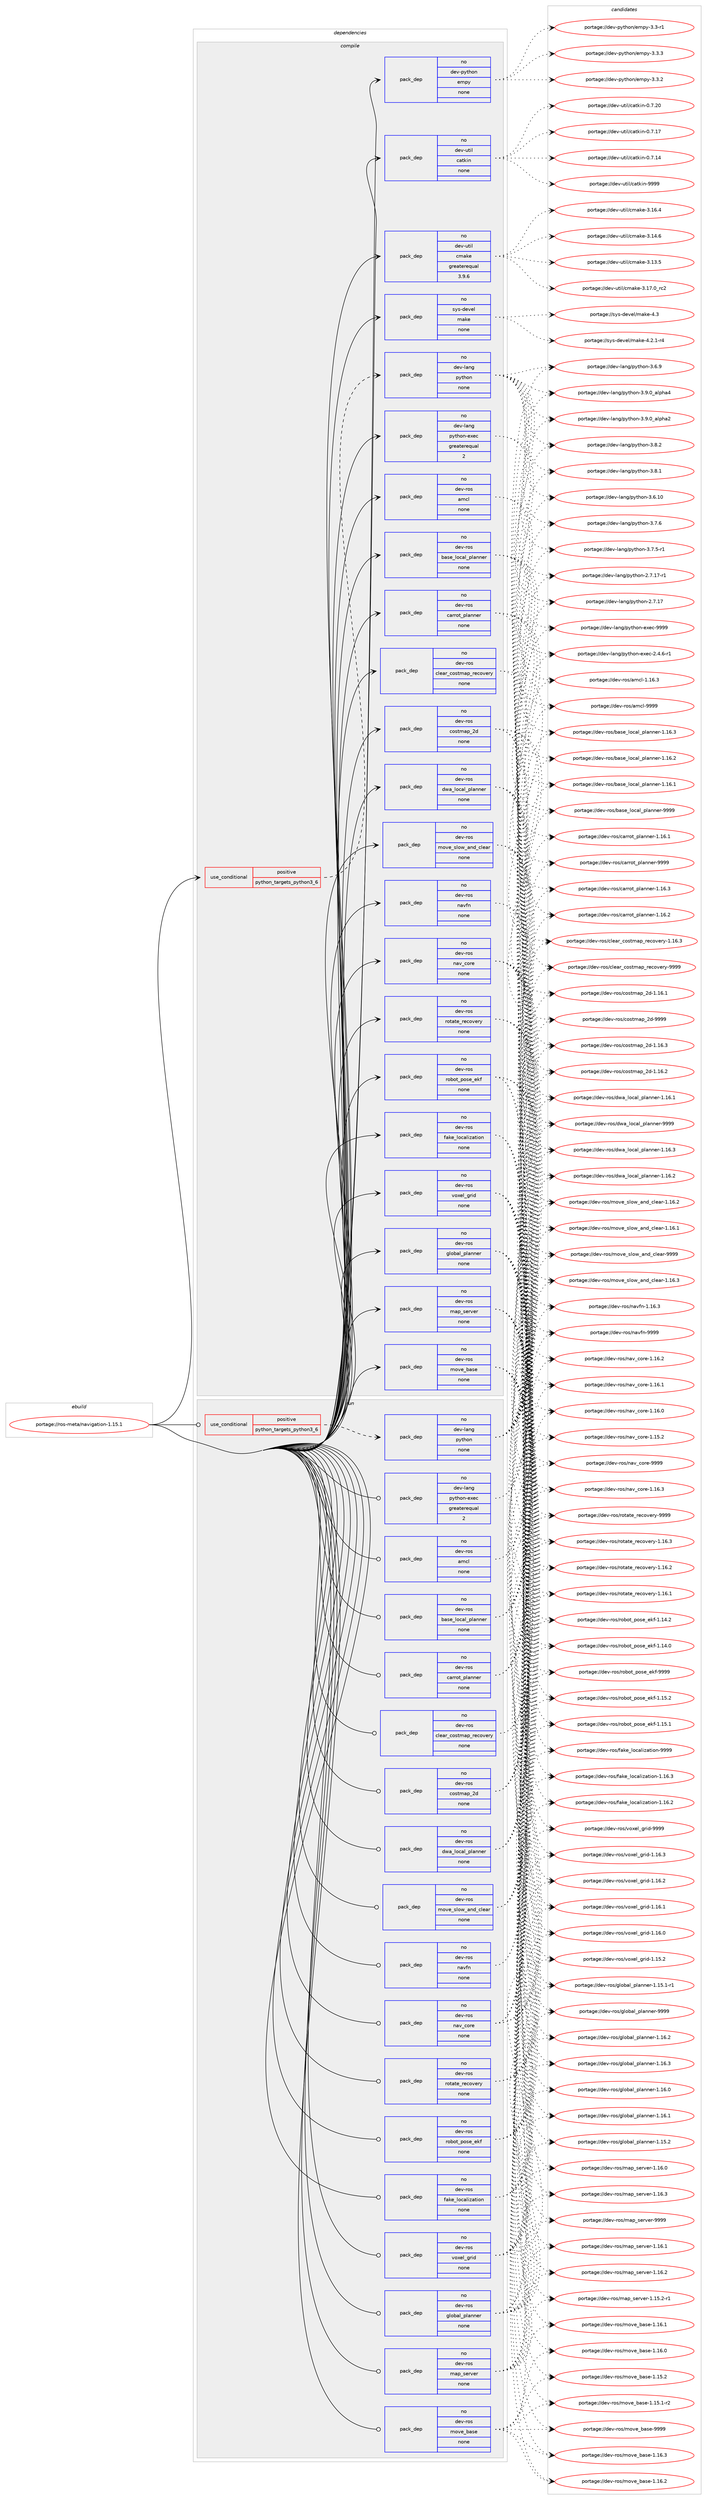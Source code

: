 digraph prolog {

# *************
# Graph options
# *************

newrank=true;
concentrate=true;
compound=true;
graph [rankdir=LR,fontname=Helvetica,fontsize=10,ranksep=1.5];#, ranksep=2.5, nodesep=0.2];
edge  [arrowhead=vee];
node  [fontname=Helvetica,fontsize=10];

# **********
# The ebuild
# **********

subgraph cluster_leftcol {
color=gray;
rank=same;
label=<<i>ebuild</i>>;
id [label="portage://ros-meta/navigation-1.15.1", color=red, width=4, href="../ros-meta/navigation-1.15.1.svg"];
}

# ****************
# The dependencies
# ****************

subgraph cluster_midcol {
color=gray;
label=<<i>dependencies</i>>;
subgraph cluster_compile {
fillcolor="#eeeeee";
style=filled;
label=<<i>compile</i>>;
subgraph cond11941 {
dependency60876 [label=<<TABLE BORDER="0" CELLBORDER="1" CELLSPACING="0" CELLPADDING="4"><TR><TD ROWSPAN="3" CELLPADDING="10">use_conditional</TD></TR><TR><TD>positive</TD></TR><TR><TD>python_targets_python3_6</TD></TR></TABLE>>, shape=none, color=red];
subgraph pack47681 {
dependency60877 [label=<<TABLE BORDER="0" CELLBORDER="1" CELLSPACING="0" CELLPADDING="4" WIDTH="220"><TR><TD ROWSPAN="6" CELLPADDING="30">pack_dep</TD></TR><TR><TD WIDTH="110">no</TD></TR><TR><TD>dev-lang</TD></TR><TR><TD>python</TD></TR><TR><TD>none</TD></TR><TR><TD></TD></TR></TABLE>>, shape=none, color=blue];
}
dependency60876:e -> dependency60877:w [weight=20,style="dashed",arrowhead="vee"];
}
id:e -> dependency60876:w [weight=20,style="solid",arrowhead="vee"];
subgraph pack47682 {
dependency60878 [label=<<TABLE BORDER="0" CELLBORDER="1" CELLSPACING="0" CELLPADDING="4" WIDTH="220"><TR><TD ROWSPAN="6" CELLPADDING="30">pack_dep</TD></TR><TR><TD WIDTH="110">no</TD></TR><TR><TD>dev-lang</TD></TR><TR><TD>python-exec</TD></TR><TR><TD>greaterequal</TD></TR><TR><TD>2</TD></TR></TABLE>>, shape=none, color=blue];
}
id:e -> dependency60878:w [weight=20,style="solid",arrowhead="vee"];
subgraph pack47683 {
dependency60879 [label=<<TABLE BORDER="0" CELLBORDER="1" CELLSPACING="0" CELLPADDING="4" WIDTH="220"><TR><TD ROWSPAN="6" CELLPADDING="30">pack_dep</TD></TR><TR><TD WIDTH="110">no</TD></TR><TR><TD>dev-python</TD></TR><TR><TD>empy</TD></TR><TR><TD>none</TD></TR><TR><TD></TD></TR></TABLE>>, shape=none, color=blue];
}
id:e -> dependency60879:w [weight=20,style="solid",arrowhead="vee"];
subgraph pack47684 {
dependency60880 [label=<<TABLE BORDER="0" CELLBORDER="1" CELLSPACING="0" CELLPADDING="4" WIDTH="220"><TR><TD ROWSPAN="6" CELLPADDING="30">pack_dep</TD></TR><TR><TD WIDTH="110">no</TD></TR><TR><TD>dev-ros</TD></TR><TR><TD>amcl</TD></TR><TR><TD>none</TD></TR><TR><TD></TD></TR></TABLE>>, shape=none, color=blue];
}
id:e -> dependency60880:w [weight=20,style="solid",arrowhead="vee"];
subgraph pack47685 {
dependency60881 [label=<<TABLE BORDER="0" CELLBORDER="1" CELLSPACING="0" CELLPADDING="4" WIDTH="220"><TR><TD ROWSPAN="6" CELLPADDING="30">pack_dep</TD></TR><TR><TD WIDTH="110">no</TD></TR><TR><TD>dev-ros</TD></TR><TR><TD>base_local_planner</TD></TR><TR><TD>none</TD></TR><TR><TD></TD></TR></TABLE>>, shape=none, color=blue];
}
id:e -> dependency60881:w [weight=20,style="solid",arrowhead="vee"];
subgraph pack47686 {
dependency60882 [label=<<TABLE BORDER="0" CELLBORDER="1" CELLSPACING="0" CELLPADDING="4" WIDTH="220"><TR><TD ROWSPAN="6" CELLPADDING="30">pack_dep</TD></TR><TR><TD WIDTH="110">no</TD></TR><TR><TD>dev-ros</TD></TR><TR><TD>carrot_planner</TD></TR><TR><TD>none</TD></TR><TR><TD></TD></TR></TABLE>>, shape=none, color=blue];
}
id:e -> dependency60882:w [weight=20,style="solid",arrowhead="vee"];
subgraph pack47687 {
dependency60883 [label=<<TABLE BORDER="0" CELLBORDER="1" CELLSPACING="0" CELLPADDING="4" WIDTH="220"><TR><TD ROWSPAN="6" CELLPADDING="30">pack_dep</TD></TR><TR><TD WIDTH="110">no</TD></TR><TR><TD>dev-ros</TD></TR><TR><TD>clear_costmap_recovery</TD></TR><TR><TD>none</TD></TR><TR><TD></TD></TR></TABLE>>, shape=none, color=blue];
}
id:e -> dependency60883:w [weight=20,style="solid",arrowhead="vee"];
subgraph pack47688 {
dependency60884 [label=<<TABLE BORDER="0" CELLBORDER="1" CELLSPACING="0" CELLPADDING="4" WIDTH="220"><TR><TD ROWSPAN="6" CELLPADDING="30">pack_dep</TD></TR><TR><TD WIDTH="110">no</TD></TR><TR><TD>dev-ros</TD></TR><TR><TD>costmap_2d</TD></TR><TR><TD>none</TD></TR><TR><TD></TD></TR></TABLE>>, shape=none, color=blue];
}
id:e -> dependency60884:w [weight=20,style="solid",arrowhead="vee"];
subgraph pack47689 {
dependency60885 [label=<<TABLE BORDER="0" CELLBORDER="1" CELLSPACING="0" CELLPADDING="4" WIDTH="220"><TR><TD ROWSPAN="6" CELLPADDING="30">pack_dep</TD></TR><TR><TD WIDTH="110">no</TD></TR><TR><TD>dev-ros</TD></TR><TR><TD>dwa_local_planner</TD></TR><TR><TD>none</TD></TR><TR><TD></TD></TR></TABLE>>, shape=none, color=blue];
}
id:e -> dependency60885:w [weight=20,style="solid",arrowhead="vee"];
subgraph pack47690 {
dependency60886 [label=<<TABLE BORDER="0" CELLBORDER="1" CELLSPACING="0" CELLPADDING="4" WIDTH="220"><TR><TD ROWSPAN="6" CELLPADDING="30">pack_dep</TD></TR><TR><TD WIDTH="110">no</TD></TR><TR><TD>dev-ros</TD></TR><TR><TD>fake_localization</TD></TR><TR><TD>none</TD></TR><TR><TD></TD></TR></TABLE>>, shape=none, color=blue];
}
id:e -> dependency60886:w [weight=20,style="solid",arrowhead="vee"];
subgraph pack47691 {
dependency60887 [label=<<TABLE BORDER="0" CELLBORDER="1" CELLSPACING="0" CELLPADDING="4" WIDTH="220"><TR><TD ROWSPAN="6" CELLPADDING="30">pack_dep</TD></TR><TR><TD WIDTH="110">no</TD></TR><TR><TD>dev-ros</TD></TR><TR><TD>global_planner</TD></TR><TR><TD>none</TD></TR><TR><TD></TD></TR></TABLE>>, shape=none, color=blue];
}
id:e -> dependency60887:w [weight=20,style="solid",arrowhead="vee"];
subgraph pack47692 {
dependency60888 [label=<<TABLE BORDER="0" CELLBORDER="1" CELLSPACING="0" CELLPADDING="4" WIDTH="220"><TR><TD ROWSPAN="6" CELLPADDING="30">pack_dep</TD></TR><TR><TD WIDTH="110">no</TD></TR><TR><TD>dev-ros</TD></TR><TR><TD>map_server</TD></TR><TR><TD>none</TD></TR><TR><TD></TD></TR></TABLE>>, shape=none, color=blue];
}
id:e -> dependency60888:w [weight=20,style="solid",arrowhead="vee"];
subgraph pack47693 {
dependency60889 [label=<<TABLE BORDER="0" CELLBORDER="1" CELLSPACING="0" CELLPADDING="4" WIDTH="220"><TR><TD ROWSPAN="6" CELLPADDING="30">pack_dep</TD></TR><TR><TD WIDTH="110">no</TD></TR><TR><TD>dev-ros</TD></TR><TR><TD>move_base</TD></TR><TR><TD>none</TD></TR><TR><TD></TD></TR></TABLE>>, shape=none, color=blue];
}
id:e -> dependency60889:w [weight=20,style="solid",arrowhead="vee"];
subgraph pack47694 {
dependency60890 [label=<<TABLE BORDER="0" CELLBORDER="1" CELLSPACING="0" CELLPADDING="4" WIDTH="220"><TR><TD ROWSPAN="6" CELLPADDING="30">pack_dep</TD></TR><TR><TD WIDTH="110">no</TD></TR><TR><TD>dev-ros</TD></TR><TR><TD>move_slow_and_clear</TD></TR><TR><TD>none</TD></TR><TR><TD></TD></TR></TABLE>>, shape=none, color=blue];
}
id:e -> dependency60890:w [weight=20,style="solid",arrowhead="vee"];
subgraph pack47695 {
dependency60891 [label=<<TABLE BORDER="0" CELLBORDER="1" CELLSPACING="0" CELLPADDING="4" WIDTH="220"><TR><TD ROWSPAN="6" CELLPADDING="30">pack_dep</TD></TR><TR><TD WIDTH="110">no</TD></TR><TR><TD>dev-ros</TD></TR><TR><TD>nav_core</TD></TR><TR><TD>none</TD></TR><TR><TD></TD></TR></TABLE>>, shape=none, color=blue];
}
id:e -> dependency60891:w [weight=20,style="solid",arrowhead="vee"];
subgraph pack47696 {
dependency60892 [label=<<TABLE BORDER="0" CELLBORDER="1" CELLSPACING="0" CELLPADDING="4" WIDTH="220"><TR><TD ROWSPAN="6" CELLPADDING="30">pack_dep</TD></TR><TR><TD WIDTH="110">no</TD></TR><TR><TD>dev-ros</TD></TR><TR><TD>navfn</TD></TR><TR><TD>none</TD></TR><TR><TD></TD></TR></TABLE>>, shape=none, color=blue];
}
id:e -> dependency60892:w [weight=20,style="solid",arrowhead="vee"];
subgraph pack47697 {
dependency60893 [label=<<TABLE BORDER="0" CELLBORDER="1" CELLSPACING="0" CELLPADDING="4" WIDTH="220"><TR><TD ROWSPAN="6" CELLPADDING="30">pack_dep</TD></TR><TR><TD WIDTH="110">no</TD></TR><TR><TD>dev-ros</TD></TR><TR><TD>robot_pose_ekf</TD></TR><TR><TD>none</TD></TR><TR><TD></TD></TR></TABLE>>, shape=none, color=blue];
}
id:e -> dependency60893:w [weight=20,style="solid",arrowhead="vee"];
subgraph pack47698 {
dependency60894 [label=<<TABLE BORDER="0" CELLBORDER="1" CELLSPACING="0" CELLPADDING="4" WIDTH="220"><TR><TD ROWSPAN="6" CELLPADDING="30">pack_dep</TD></TR><TR><TD WIDTH="110">no</TD></TR><TR><TD>dev-ros</TD></TR><TR><TD>rotate_recovery</TD></TR><TR><TD>none</TD></TR><TR><TD></TD></TR></TABLE>>, shape=none, color=blue];
}
id:e -> dependency60894:w [weight=20,style="solid",arrowhead="vee"];
subgraph pack47699 {
dependency60895 [label=<<TABLE BORDER="0" CELLBORDER="1" CELLSPACING="0" CELLPADDING="4" WIDTH="220"><TR><TD ROWSPAN="6" CELLPADDING="30">pack_dep</TD></TR><TR><TD WIDTH="110">no</TD></TR><TR><TD>dev-ros</TD></TR><TR><TD>voxel_grid</TD></TR><TR><TD>none</TD></TR><TR><TD></TD></TR></TABLE>>, shape=none, color=blue];
}
id:e -> dependency60895:w [weight=20,style="solid",arrowhead="vee"];
subgraph pack47700 {
dependency60896 [label=<<TABLE BORDER="0" CELLBORDER="1" CELLSPACING="0" CELLPADDING="4" WIDTH="220"><TR><TD ROWSPAN="6" CELLPADDING="30">pack_dep</TD></TR><TR><TD WIDTH="110">no</TD></TR><TR><TD>dev-util</TD></TR><TR><TD>catkin</TD></TR><TR><TD>none</TD></TR><TR><TD></TD></TR></TABLE>>, shape=none, color=blue];
}
id:e -> dependency60896:w [weight=20,style="solid",arrowhead="vee"];
subgraph pack47701 {
dependency60897 [label=<<TABLE BORDER="0" CELLBORDER="1" CELLSPACING="0" CELLPADDING="4" WIDTH="220"><TR><TD ROWSPAN="6" CELLPADDING="30">pack_dep</TD></TR><TR><TD WIDTH="110">no</TD></TR><TR><TD>dev-util</TD></TR><TR><TD>cmake</TD></TR><TR><TD>greaterequal</TD></TR><TR><TD>3.9.6</TD></TR></TABLE>>, shape=none, color=blue];
}
id:e -> dependency60897:w [weight=20,style="solid",arrowhead="vee"];
subgraph pack47702 {
dependency60898 [label=<<TABLE BORDER="0" CELLBORDER="1" CELLSPACING="0" CELLPADDING="4" WIDTH="220"><TR><TD ROWSPAN="6" CELLPADDING="30">pack_dep</TD></TR><TR><TD WIDTH="110">no</TD></TR><TR><TD>sys-devel</TD></TR><TR><TD>make</TD></TR><TR><TD>none</TD></TR><TR><TD></TD></TR></TABLE>>, shape=none, color=blue];
}
id:e -> dependency60898:w [weight=20,style="solid",arrowhead="vee"];
}
subgraph cluster_compileandrun {
fillcolor="#eeeeee";
style=filled;
label=<<i>compile and run</i>>;
}
subgraph cluster_run {
fillcolor="#eeeeee";
style=filled;
label=<<i>run</i>>;
subgraph cond11942 {
dependency60899 [label=<<TABLE BORDER="0" CELLBORDER="1" CELLSPACING="0" CELLPADDING="4"><TR><TD ROWSPAN="3" CELLPADDING="10">use_conditional</TD></TR><TR><TD>positive</TD></TR><TR><TD>python_targets_python3_6</TD></TR></TABLE>>, shape=none, color=red];
subgraph pack47703 {
dependency60900 [label=<<TABLE BORDER="0" CELLBORDER="1" CELLSPACING="0" CELLPADDING="4" WIDTH="220"><TR><TD ROWSPAN="6" CELLPADDING="30">pack_dep</TD></TR><TR><TD WIDTH="110">no</TD></TR><TR><TD>dev-lang</TD></TR><TR><TD>python</TD></TR><TR><TD>none</TD></TR><TR><TD></TD></TR></TABLE>>, shape=none, color=blue];
}
dependency60899:e -> dependency60900:w [weight=20,style="dashed",arrowhead="vee"];
}
id:e -> dependency60899:w [weight=20,style="solid",arrowhead="odot"];
subgraph pack47704 {
dependency60901 [label=<<TABLE BORDER="0" CELLBORDER="1" CELLSPACING="0" CELLPADDING="4" WIDTH="220"><TR><TD ROWSPAN="6" CELLPADDING="30">pack_dep</TD></TR><TR><TD WIDTH="110">no</TD></TR><TR><TD>dev-lang</TD></TR><TR><TD>python-exec</TD></TR><TR><TD>greaterequal</TD></TR><TR><TD>2</TD></TR></TABLE>>, shape=none, color=blue];
}
id:e -> dependency60901:w [weight=20,style="solid",arrowhead="odot"];
subgraph pack47705 {
dependency60902 [label=<<TABLE BORDER="0" CELLBORDER="1" CELLSPACING="0" CELLPADDING="4" WIDTH="220"><TR><TD ROWSPAN="6" CELLPADDING="30">pack_dep</TD></TR><TR><TD WIDTH="110">no</TD></TR><TR><TD>dev-ros</TD></TR><TR><TD>amcl</TD></TR><TR><TD>none</TD></TR><TR><TD></TD></TR></TABLE>>, shape=none, color=blue];
}
id:e -> dependency60902:w [weight=20,style="solid",arrowhead="odot"];
subgraph pack47706 {
dependency60903 [label=<<TABLE BORDER="0" CELLBORDER="1" CELLSPACING="0" CELLPADDING="4" WIDTH="220"><TR><TD ROWSPAN="6" CELLPADDING="30">pack_dep</TD></TR><TR><TD WIDTH="110">no</TD></TR><TR><TD>dev-ros</TD></TR><TR><TD>base_local_planner</TD></TR><TR><TD>none</TD></TR><TR><TD></TD></TR></TABLE>>, shape=none, color=blue];
}
id:e -> dependency60903:w [weight=20,style="solid",arrowhead="odot"];
subgraph pack47707 {
dependency60904 [label=<<TABLE BORDER="0" CELLBORDER="1" CELLSPACING="0" CELLPADDING="4" WIDTH="220"><TR><TD ROWSPAN="6" CELLPADDING="30">pack_dep</TD></TR><TR><TD WIDTH="110">no</TD></TR><TR><TD>dev-ros</TD></TR><TR><TD>carrot_planner</TD></TR><TR><TD>none</TD></TR><TR><TD></TD></TR></TABLE>>, shape=none, color=blue];
}
id:e -> dependency60904:w [weight=20,style="solid",arrowhead="odot"];
subgraph pack47708 {
dependency60905 [label=<<TABLE BORDER="0" CELLBORDER="1" CELLSPACING="0" CELLPADDING="4" WIDTH="220"><TR><TD ROWSPAN="6" CELLPADDING="30">pack_dep</TD></TR><TR><TD WIDTH="110">no</TD></TR><TR><TD>dev-ros</TD></TR><TR><TD>clear_costmap_recovery</TD></TR><TR><TD>none</TD></TR><TR><TD></TD></TR></TABLE>>, shape=none, color=blue];
}
id:e -> dependency60905:w [weight=20,style="solid",arrowhead="odot"];
subgraph pack47709 {
dependency60906 [label=<<TABLE BORDER="0" CELLBORDER="1" CELLSPACING="0" CELLPADDING="4" WIDTH="220"><TR><TD ROWSPAN="6" CELLPADDING="30">pack_dep</TD></TR><TR><TD WIDTH="110">no</TD></TR><TR><TD>dev-ros</TD></TR><TR><TD>costmap_2d</TD></TR><TR><TD>none</TD></TR><TR><TD></TD></TR></TABLE>>, shape=none, color=blue];
}
id:e -> dependency60906:w [weight=20,style="solid",arrowhead="odot"];
subgraph pack47710 {
dependency60907 [label=<<TABLE BORDER="0" CELLBORDER="1" CELLSPACING="0" CELLPADDING="4" WIDTH="220"><TR><TD ROWSPAN="6" CELLPADDING="30">pack_dep</TD></TR><TR><TD WIDTH="110">no</TD></TR><TR><TD>dev-ros</TD></TR><TR><TD>dwa_local_planner</TD></TR><TR><TD>none</TD></TR><TR><TD></TD></TR></TABLE>>, shape=none, color=blue];
}
id:e -> dependency60907:w [weight=20,style="solid",arrowhead="odot"];
subgraph pack47711 {
dependency60908 [label=<<TABLE BORDER="0" CELLBORDER="1" CELLSPACING="0" CELLPADDING="4" WIDTH="220"><TR><TD ROWSPAN="6" CELLPADDING="30">pack_dep</TD></TR><TR><TD WIDTH="110">no</TD></TR><TR><TD>dev-ros</TD></TR><TR><TD>fake_localization</TD></TR><TR><TD>none</TD></TR><TR><TD></TD></TR></TABLE>>, shape=none, color=blue];
}
id:e -> dependency60908:w [weight=20,style="solid",arrowhead="odot"];
subgraph pack47712 {
dependency60909 [label=<<TABLE BORDER="0" CELLBORDER="1" CELLSPACING="0" CELLPADDING="4" WIDTH="220"><TR><TD ROWSPAN="6" CELLPADDING="30">pack_dep</TD></TR><TR><TD WIDTH="110">no</TD></TR><TR><TD>dev-ros</TD></TR><TR><TD>global_planner</TD></TR><TR><TD>none</TD></TR><TR><TD></TD></TR></TABLE>>, shape=none, color=blue];
}
id:e -> dependency60909:w [weight=20,style="solid",arrowhead="odot"];
subgraph pack47713 {
dependency60910 [label=<<TABLE BORDER="0" CELLBORDER="1" CELLSPACING="0" CELLPADDING="4" WIDTH="220"><TR><TD ROWSPAN="6" CELLPADDING="30">pack_dep</TD></TR><TR><TD WIDTH="110">no</TD></TR><TR><TD>dev-ros</TD></TR><TR><TD>map_server</TD></TR><TR><TD>none</TD></TR><TR><TD></TD></TR></TABLE>>, shape=none, color=blue];
}
id:e -> dependency60910:w [weight=20,style="solid",arrowhead="odot"];
subgraph pack47714 {
dependency60911 [label=<<TABLE BORDER="0" CELLBORDER="1" CELLSPACING="0" CELLPADDING="4" WIDTH="220"><TR><TD ROWSPAN="6" CELLPADDING="30">pack_dep</TD></TR><TR><TD WIDTH="110">no</TD></TR><TR><TD>dev-ros</TD></TR><TR><TD>move_base</TD></TR><TR><TD>none</TD></TR><TR><TD></TD></TR></TABLE>>, shape=none, color=blue];
}
id:e -> dependency60911:w [weight=20,style="solid",arrowhead="odot"];
subgraph pack47715 {
dependency60912 [label=<<TABLE BORDER="0" CELLBORDER="1" CELLSPACING="0" CELLPADDING="4" WIDTH="220"><TR><TD ROWSPAN="6" CELLPADDING="30">pack_dep</TD></TR><TR><TD WIDTH="110">no</TD></TR><TR><TD>dev-ros</TD></TR><TR><TD>move_slow_and_clear</TD></TR><TR><TD>none</TD></TR><TR><TD></TD></TR></TABLE>>, shape=none, color=blue];
}
id:e -> dependency60912:w [weight=20,style="solid",arrowhead="odot"];
subgraph pack47716 {
dependency60913 [label=<<TABLE BORDER="0" CELLBORDER="1" CELLSPACING="0" CELLPADDING="4" WIDTH="220"><TR><TD ROWSPAN="6" CELLPADDING="30">pack_dep</TD></TR><TR><TD WIDTH="110">no</TD></TR><TR><TD>dev-ros</TD></TR><TR><TD>nav_core</TD></TR><TR><TD>none</TD></TR><TR><TD></TD></TR></TABLE>>, shape=none, color=blue];
}
id:e -> dependency60913:w [weight=20,style="solid",arrowhead="odot"];
subgraph pack47717 {
dependency60914 [label=<<TABLE BORDER="0" CELLBORDER="1" CELLSPACING="0" CELLPADDING="4" WIDTH="220"><TR><TD ROWSPAN="6" CELLPADDING="30">pack_dep</TD></TR><TR><TD WIDTH="110">no</TD></TR><TR><TD>dev-ros</TD></TR><TR><TD>navfn</TD></TR><TR><TD>none</TD></TR><TR><TD></TD></TR></TABLE>>, shape=none, color=blue];
}
id:e -> dependency60914:w [weight=20,style="solid",arrowhead="odot"];
subgraph pack47718 {
dependency60915 [label=<<TABLE BORDER="0" CELLBORDER="1" CELLSPACING="0" CELLPADDING="4" WIDTH="220"><TR><TD ROWSPAN="6" CELLPADDING="30">pack_dep</TD></TR><TR><TD WIDTH="110">no</TD></TR><TR><TD>dev-ros</TD></TR><TR><TD>robot_pose_ekf</TD></TR><TR><TD>none</TD></TR><TR><TD></TD></TR></TABLE>>, shape=none, color=blue];
}
id:e -> dependency60915:w [weight=20,style="solid",arrowhead="odot"];
subgraph pack47719 {
dependency60916 [label=<<TABLE BORDER="0" CELLBORDER="1" CELLSPACING="0" CELLPADDING="4" WIDTH="220"><TR><TD ROWSPAN="6" CELLPADDING="30">pack_dep</TD></TR><TR><TD WIDTH="110">no</TD></TR><TR><TD>dev-ros</TD></TR><TR><TD>rotate_recovery</TD></TR><TR><TD>none</TD></TR><TR><TD></TD></TR></TABLE>>, shape=none, color=blue];
}
id:e -> dependency60916:w [weight=20,style="solid",arrowhead="odot"];
subgraph pack47720 {
dependency60917 [label=<<TABLE BORDER="0" CELLBORDER="1" CELLSPACING="0" CELLPADDING="4" WIDTH="220"><TR><TD ROWSPAN="6" CELLPADDING="30">pack_dep</TD></TR><TR><TD WIDTH="110">no</TD></TR><TR><TD>dev-ros</TD></TR><TR><TD>voxel_grid</TD></TR><TR><TD>none</TD></TR><TR><TD></TD></TR></TABLE>>, shape=none, color=blue];
}
id:e -> dependency60917:w [weight=20,style="solid",arrowhead="odot"];
}
}

# **************
# The candidates
# **************

subgraph cluster_choices {
rank=same;
color=gray;
label=<<i>candidates</i>>;

subgraph choice47681 {
color=black;
nodesep=1;
choice10010111845108971101034711212111610411111045514657464895971081121049752 [label="portage://dev-lang/python-3.9.0_alpha4", color=red, width=4,href="../dev-lang/python-3.9.0_alpha4.svg"];
choice10010111845108971101034711212111610411111045514657464895971081121049750 [label="portage://dev-lang/python-3.9.0_alpha2", color=red, width=4,href="../dev-lang/python-3.9.0_alpha2.svg"];
choice100101118451089711010347112121116104111110455146564650 [label="portage://dev-lang/python-3.8.2", color=red, width=4,href="../dev-lang/python-3.8.2.svg"];
choice100101118451089711010347112121116104111110455146564649 [label="portage://dev-lang/python-3.8.1", color=red, width=4,href="../dev-lang/python-3.8.1.svg"];
choice100101118451089711010347112121116104111110455146554654 [label="portage://dev-lang/python-3.7.6", color=red, width=4,href="../dev-lang/python-3.7.6.svg"];
choice1001011184510897110103471121211161041111104551465546534511449 [label="portage://dev-lang/python-3.7.5-r1", color=red, width=4,href="../dev-lang/python-3.7.5-r1.svg"];
choice100101118451089711010347112121116104111110455146544657 [label="portage://dev-lang/python-3.6.9", color=red, width=4,href="../dev-lang/python-3.6.9.svg"];
choice10010111845108971101034711212111610411111045514654464948 [label="portage://dev-lang/python-3.6.10", color=red, width=4,href="../dev-lang/python-3.6.10.svg"];
choice100101118451089711010347112121116104111110455046554649554511449 [label="portage://dev-lang/python-2.7.17-r1", color=red, width=4,href="../dev-lang/python-2.7.17-r1.svg"];
choice10010111845108971101034711212111610411111045504655464955 [label="portage://dev-lang/python-2.7.17", color=red, width=4,href="../dev-lang/python-2.7.17.svg"];
dependency60877:e -> choice10010111845108971101034711212111610411111045514657464895971081121049752:w [style=dotted,weight="100"];
dependency60877:e -> choice10010111845108971101034711212111610411111045514657464895971081121049750:w [style=dotted,weight="100"];
dependency60877:e -> choice100101118451089711010347112121116104111110455146564650:w [style=dotted,weight="100"];
dependency60877:e -> choice100101118451089711010347112121116104111110455146564649:w [style=dotted,weight="100"];
dependency60877:e -> choice100101118451089711010347112121116104111110455146554654:w [style=dotted,weight="100"];
dependency60877:e -> choice1001011184510897110103471121211161041111104551465546534511449:w [style=dotted,weight="100"];
dependency60877:e -> choice100101118451089711010347112121116104111110455146544657:w [style=dotted,weight="100"];
dependency60877:e -> choice10010111845108971101034711212111610411111045514654464948:w [style=dotted,weight="100"];
dependency60877:e -> choice100101118451089711010347112121116104111110455046554649554511449:w [style=dotted,weight="100"];
dependency60877:e -> choice10010111845108971101034711212111610411111045504655464955:w [style=dotted,weight="100"];
}
subgraph choice47682 {
color=black;
nodesep=1;
choice10010111845108971101034711212111610411111045101120101994557575757 [label="portage://dev-lang/python-exec-9999", color=red, width=4,href="../dev-lang/python-exec-9999.svg"];
choice10010111845108971101034711212111610411111045101120101994550465246544511449 [label="portage://dev-lang/python-exec-2.4.6-r1", color=red, width=4,href="../dev-lang/python-exec-2.4.6-r1.svg"];
dependency60878:e -> choice10010111845108971101034711212111610411111045101120101994557575757:w [style=dotted,weight="100"];
dependency60878:e -> choice10010111845108971101034711212111610411111045101120101994550465246544511449:w [style=dotted,weight="100"];
}
subgraph choice47683 {
color=black;
nodesep=1;
choice1001011184511212111610411111047101109112121455146514651 [label="portage://dev-python/empy-3.3.3", color=red, width=4,href="../dev-python/empy-3.3.3.svg"];
choice1001011184511212111610411111047101109112121455146514650 [label="portage://dev-python/empy-3.3.2", color=red, width=4,href="../dev-python/empy-3.3.2.svg"];
choice1001011184511212111610411111047101109112121455146514511449 [label="portage://dev-python/empy-3.3-r1", color=red, width=4,href="../dev-python/empy-3.3-r1.svg"];
dependency60879:e -> choice1001011184511212111610411111047101109112121455146514651:w [style=dotted,weight="100"];
dependency60879:e -> choice1001011184511212111610411111047101109112121455146514650:w [style=dotted,weight="100"];
dependency60879:e -> choice1001011184511212111610411111047101109112121455146514511449:w [style=dotted,weight="100"];
}
subgraph choice47684 {
color=black;
nodesep=1;
choice100101118451141111154797109991084557575757 [label="portage://dev-ros/amcl-9999", color=red, width=4,href="../dev-ros/amcl-9999.svg"];
choice1001011184511411111547971099910845494649544651 [label="portage://dev-ros/amcl-1.16.3", color=red, width=4,href="../dev-ros/amcl-1.16.3.svg"];
dependency60880:e -> choice100101118451141111154797109991084557575757:w [style=dotted,weight="100"];
dependency60880:e -> choice1001011184511411111547971099910845494649544651:w [style=dotted,weight="100"];
}
subgraph choice47685 {
color=black;
nodesep=1;
choice1001011184511411111547989711510195108111999710895112108971101101011144557575757 [label="portage://dev-ros/base_local_planner-9999", color=red, width=4,href="../dev-ros/base_local_planner-9999.svg"];
choice10010111845114111115479897115101951081119997108951121089711011010111445494649544651 [label="portage://dev-ros/base_local_planner-1.16.3", color=red, width=4,href="../dev-ros/base_local_planner-1.16.3.svg"];
choice10010111845114111115479897115101951081119997108951121089711011010111445494649544650 [label="portage://dev-ros/base_local_planner-1.16.2", color=red, width=4,href="../dev-ros/base_local_planner-1.16.2.svg"];
choice10010111845114111115479897115101951081119997108951121089711011010111445494649544649 [label="portage://dev-ros/base_local_planner-1.16.1", color=red, width=4,href="../dev-ros/base_local_planner-1.16.1.svg"];
dependency60881:e -> choice1001011184511411111547989711510195108111999710895112108971101101011144557575757:w [style=dotted,weight="100"];
dependency60881:e -> choice10010111845114111115479897115101951081119997108951121089711011010111445494649544651:w [style=dotted,weight="100"];
dependency60881:e -> choice10010111845114111115479897115101951081119997108951121089711011010111445494649544650:w [style=dotted,weight="100"];
dependency60881:e -> choice10010111845114111115479897115101951081119997108951121089711011010111445494649544649:w [style=dotted,weight="100"];
}
subgraph choice47686 {
color=black;
nodesep=1;
choice1001011184511411111547999711411411111695112108971101101011144557575757 [label="portage://dev-ros/carrot_planner-9999", color=red, width=4,href="../dev-ros/carrot_planner-9999.svg"];
choice10010111845114111115479997114114111116951121089711011010111445494649544651 [label="portage://dev-ros/carrot_planner-1.16.3", color=red, width=4,href="../dev-ros/carrot_planner-1.16.3.svg"];
choice10010111845114111115479997114114111116951121089711011010111445494649544650 [label="portage://dev-ros/carrot_planner-1.16.2", color=red, width=4,href="../dev-ros/carrot_planner-1.16.2.svg"];
choice10010111845114111115479997114114111116951121089711011010111445494649544649 [label="portage://dev-ros/carrot_planner-1.16.1", color=red, width=4,href="../dev-ros/carrot_planner-1.16.1.svg"];
dependency60882:e -> choice1001011184511411111547999711411411111695112108971101101011144557575757:w [style=dotted,weight="100"];
dependency60882:e -> choice10010111845114111115479997114114111116951121089711011010111445494649544651:w [style=dotted,weight="100"];
dependency60882:e -> choice10010111845114111115479997114114111116951121089711011010111445494649544650:w [style=dotted,weight="100"];
dependency60882:e -> choice10010111845114111115479997114114111116951121089711011010111445494649544649:w [style=dotted,weight="100"];
}
subgraph choice47687 {
color=black;
nodesep=1;
choice1001011184511411111547991081019711495991111151161099711295114101991111181011141214557575757 [label="portage://dev-ros/clear_costmap_recovery-9999", color=red, width=4,href="../dev-ros/clear_costmap_recovery-9999.svg"];
choice10010111845114111115479910810197114959911111511610997112951141019911111810111412145494649544651 [label="portage://dev-ros/clear_costmap_recovery-1.16.3", color=red, width=4,href="../dev-ros/clear_costmap_recovery-1.16.3.svg"];
dependency60883:e -> choice1001011184511411111547991081019711495991111151161099711295114101991111181011141214557575757:w [style=dotted,weight="100"];
dependency60883:e -> choice10010111845114111115479910810197114959911111511610997112951141019911111810111412145494649544651:w [style=dotted,weight="100"];
}
subgraph choice47688 {
color=black;
nodesep=1;
choice1001011184511411111547991111151161099711295501004557575757 [label="portage://dev-ros/costmap_2d-9999", color=red, width=4,href="../dev-ros/costmap_2d-9999.svg"];
choice10010111845114111115479911111511610997112955010045494649544651 [label="portage://dev-ros/costmap_2d-1.16.3", color=red, width=4,href="../dev-ros/costmap_2d-1.16.3.svg"];
choice10010111845114111115479911111511610997112955010045494649544650 [label="portage://dev-ros/costmap_2d-1.16.2", color=red, width=4,href="../dev-ros/costmap_2d-1.16.2.svg"];
choice10010111845114111115479911111511610997112955010045494649544649 [label="portage://dev-ros/costmap_2d-1.16.1", color=red, width=4,href="../dev-ros/costmap_2d-1.16.1.svg"];
dependency60884:e -> choice1001011184511411111547991111151161099711295501004557575757:w [style=dotted,weight="100"];
dependency60884:e -> choice10010111845114111115479911111511610997112955010045494649544651:w [style=dotted,weight="100"];
dependency60884:e -> choice10010111845114111115479911111511610997112955010045494649544650:w [style=dotted,weight="100"];
dependency60884:e -> choice10010111845114111115479911111511610997112955010045494649544649:w [style=dotted,weight="100"];
}
subgraph choice47689 {
color=black;
nodesep=1;
choice10010111845114111115471001199795108111999710895112108971101101011144557575757 [label="portage://dev-ros/dwa_local_planner-9999", color=red, width=4,href="../dev-ros/dwa_local_planner-9999.svg"];
choice100101118451141111154710011997951081119997108951121089711011010111445494649544651 [label="portage://dev-ros/dwa_local_planner-1.16.3", color=red, width=4,href="../dev-ros/dwa_local_planner-1.16.3.svg"];
choice100101118451141111154710011997951081119997108951121089711011010111445494649544650 [label="portage://dev-ros/dwa_local_planner-1.16.2", color=red, width=4,href="../dev-ros/dwa_local_planner-1.16.2.svg"];
choice100101118451141111154710011997951081119997108951121089711011010111445494649544649 [label="portage://dev-ros/dwa_local_planner-1.16.1", color=red, width=4,href="../dev-ros/dwa_local_planner-1.16.1.svg"];
dependency60885:e -> choice10010111845114111115471001199795108111999710895112108971101101011144557575757:w [style=dotted,weight="100"];
dependency60885:e -> choice100101118451141111154710011997951081119997108951121089711011010111445494649544651:w [style=dotted,weight="100"];
dependency60885:e -> choice100101118451141111154710011997951081119997108951121089711011010111445494649544650:w [style=dotted,weight="100"];
dependency60885:e -> choice100101118451141111154710011997951081119997108951121089711011010111445494649544649:w [style=dotted,weight="100"];
}
subgraph choice47690 {
color=black;
nodesep=1;
choice100101118451141111154710297107101951081119997108105122971161051111104557575757 [label="portage://dev-ros/fake_localization-9999", color=red, width=4,href="../dev-ros/fake_localization-9999.svg"];
choice1001011184511411111547102971071019510811199971081051229711610511111045494649544651 [label="portage://dev-ros/fake_localization-1.16.3", color=red, width=4,href="../dev-ros/fake_localization-1.16.3.svg"];
choice1001011184511411111547102971071019510811199971081051229711610511111045494649544650 [label="portage://dev-ros/fake_localization-1.16.2", color=red, width=4,href="../dev-ros/fake_localization-1.16.2.svg"];
dependency60886:e -> choice100101118451141111154710297107101951081119997108105122971161051111104557575757:w [style=dotted,weight="100"];
dependency60886:e -> choice1001011184511411111547102971071019510811199971081051229711610511111045494649544651:w [style=dotted,weight="100"];
dependency60886:e -> choice1001011184511411111547102971071019510811199971081051229711610511111045494649544650:w [style=dotted,weight="100"];
}
subgraph choice47691 {
color=black;
nodesep=1;
choice1001011184511411111547103108111989710895112108971101101011144557575757 [label="portage://dev-ros/global_planner-9999", color=red, width=4,href="../dev-ros/global_planner-9999.svg"];
choice10010111845114111115471031081119897108951121089711011010111445494649544651 [label="portage://dev-ros/global_planner-1.16.3", color=red, width=4,href="../dev-ros/global_planner-1.16.3.svg"];
choice10010111845114111115471031081119897108951121089711011010111445494649544650 [label="portage://dev-ros/global_planner-1.16.2", color=red, width=4,href="../dev-ros/global_planner-1.16.2.svg"];
choice10010111845114111115471031081119897108951121089711011010111445494649544649 [label="portage://dev-ros/global_planner-1.16.1", color=red, width=4,href="../dev-ros/global_planner-1.16.1.svg"];
choice10010111845114111115471031081119897108951121089711011010111445494649544648 [label="portage://dev-ros/global_planner-1.16.0", color=red, width=4,href="../dev-ros/global_planner-1.16.0.svg"];
choice10010111845114111115471031081119897108951121089711011010111445494649534650 [label="portage://dev-ros/global_planner-1.15.2", color=red, width=4,href="../dev-ros/global_planner-1.15.2.svg"];
choice100101118451141111154710310811198971089511210897110110101114454946495346494511449 [label="portage://dev-ros/global_planner-1.15.1-r1", color=red, width=4,href="../dev-ros/global_planner-1.15.1-r1.svg"];
dependency60887:e -> choice1001011184511411111547103108111989710895112108971101101011144557575757:w [style=dotted,weight="100"];
dependency60887:e -> choice10010111845114111115471031081119897108951121089711011010111445494649544651:w [style=dotted,weight="100"];
dependency60887:e -> choice10010111845114111115471031081119897108951121089711011010111445494649544650:w [style=dotted,weight="100"];
dependency60887:e -> choice10010111845114111115471031081119897108951121089711011010111445494649544649:w [style=dotted,weight="100"];
dependency60887:e -> choice10010111845114111115471031081119897108951121089711011010111445494649544648:w [style=dotted,weight="100"];
dependency60887:e -> choice10010111845114111115471031081119897108951121089711011010111445494649534650:w [style=dotted,weight="100"];
dependency60887:e -> choice100101118451141111154710310811198971089511210897110110101114454946495346494511449:w [style=dotted,weight="100"];
}
subgraph choice47692 {
color=black;
nodesep=1;
choice100101118451141111154710997112951151011141181011144557575757 [label="portage://dev-ros/map_server-9999", color=red, width=4,href="../dev-ros/map_server-9999.svg"];
choice1001011184511411111547109971129511510111411810111445494649544651 [label="portage://dev-ros/map_server-1.16.3", color=red, width=4,href="../dev-ros/map_server-1.16.3.svg"];
choice1001011184511411111547109971129511510111411810111445494649544650 [label="portage://dev-ros/map_server-1.16.2", color=red, width=4,href="../dev-ros/map_server-1.16.2.svg"];
choice1001011184511411111547109971129511510111411810111445494649544649 [label="portage://dev-ros/map_server-1.16.1", color=red, width=4,href="../dev-ros/map_server-1.16.1.svg"];
choice1001011184511411111547109971129511510111411810111445494649544648 [label="portage://dev-ros/map_server-1.16.0", color=red, width=4,href="../dev-ros/map_server-1.16.0.svg"];
choice10010111845114111115471099711295115101114118101114454946495346504511449 [label="portage://dev-ros/map_server-1.15.2-r1", color=red, width=4,href="../dev-ros/map_server-1.15.2-r1.svg"];
dependency60888:e -> choice100101118451141111154710997112951151011141181011144557575757:w [style=dotted,weight="100"];
dependency60888:e -> choice1001011184511411111547109971129511510111411810111445494649544651:w [style=dotted,weight="100"];
dependency60888:e -> choice1001011184511411111547109971129511510111411810111445494649544650:w [style=dotted,weight="100"];
dependency60888:e -> choice1001011184511411111547109971129511510111411810111445494649544649:w [style=dotted,weight="100"];
dependency60888:e -> choice1001011184511411111547109971129511510111411810111445494649544648:w [style=dotted,weight="100"];
dependency60888:e -> choice10010111845114111115471099711295115101114118101114454946495346504511449:w [style=dotted,weight="100"];
}
subgraph choice47693 {
color=black;
nodesep=1;
choice10010111845114111115471091111181019598971151014557575757 [label="portage://dev-ros/move_base-9999", color=red, width=4,href="../dev-ros/move_base-9999.svg"];
choice100101118451141111154710911111810195989711510145494649544651 [label="portage://dev-ros/move_base-1.16.3", color=red, width=4,href="../dev-ros/move_base-1.16.3.svg"];
choice100101118451141111154710911111810195989711510145494649544650 [label="portage://dev-ros/move_base-1.16.2", color=red, width=4,href="../dev-ros/move_base-1.16.2.svg"];
choice100101118451141111154710911111810195989711510145494649544649 [label="portage://dev-ros/move_base-1.16.1", color=red, width=4,href="../dev-ros/move_base-1.16.1.svg"];
choice100101118451141111154710911111810195989711510145494649544648 [label="portage://dev-ros/move_base-1.16.0", color=red, width=4,href="../dev-ros/move_base-1.16.0.svg"];
choice100101118451141111154710911111810195989711510145494649534650 [label="portage://dev-ros/move_base-1.15.2", color=red, width=4,href="../dev-ros/move_base-1.15.2.svg"];
choice1001011184511411111547109111118101959897115101454946495346494511450 [label="portage://dev-ros/move_base-1.15.1-r2", color=red, width=4,href="../dev-ros/move_base-1.15.1-r2.svg"];
dependency60889:e -> choice10010111845114111115471091111181019598971151014557575757:w [style=dotted,weight="100"];
dependency60889:e -> choice100101118451141111154710911111810195989711510145494649544651:w [style=dotted,weight="100"];
dependency60889:e -> choice100101118451141111154710911111810195989711510145494649544650:w [style=dotted,weight="100"];
dependency60889:e -> choice100101118451141111154710911111810195989711510145494649544649:w [style=dotted,weight="100"];
dependency60889:e -> choice100101118451141111154710911111810195989711510145494649544648:w [style=dotted,weight="100"];
dependency60889:e -> choice100101118451141111154710911111810195989711510145494649534650:w [style=dotted,weight="100"];
dependency60889:e -> choice1001011184511411111547109111118101959897115101454946495346494511450:w [style=dotted,weight="100"];
}
subgraph choice47694 {
color=black;
nodesep=1;
choice10010111845114111115471091111181019511510811111995971101009599108101971144557575757 [label="portage://dev-ros/move_slow_and_clear-9999", color=red, width=4,href="../dev-ros/move_slow_and_clear-9999.svg"];
choice100101118451141111154710911111810195115108111119959711010095991081019711445494649544651 [label="portage://dev-ros/move_slow_and_clear-1.16.3", color=red, width=4,href="../dev-ros/move_slow_and_clear-1.16.3.svg"];
choice100101118451141111154710911111810195115108111119959711010095991081019711445494649544650 [label="portage://dev-ros/move_slow_and_clear-1.16.2", color=red, width=4,href="../dev-ros/move_slow_and_clear-1.16.2.svg"];
choice100101118451141111154710911111810195115108111119959711010095991081019711445494649544649 [label="portage://dev-ros/move_slow_and_clear-1.16.1", color=red, width=4,href="../dev-ros/move_slow_and_clear-1.16.1.svg"];
dependency60890:e -> choice10010111845114111115471091111181019511510811111995971101009599108101971144557575757:w [style=dotted,weight="100"];
dependency60890:e -> choice100101118451141111154710911111810195115108111119959711010095991081019711445494649544651:w [style=dotted,weight="100"];
dependency60890:e -> choice100101118451141111154710911111810195115108111119959711010095991081019711445494649544650:w [style=dotted,weight="100"];
dependency60890:e -> choice100101118451141111154710911111810195115108111119959711010095991081019711445494649544649:w [style=dotted,weight="100"];
}
subgraph choice47695 {
color=black;
nodesep=1;
choice10010111845114111115471109711895991111141014557575757 [label="portage://dev-ros/nav_core-9999", color=red, width=4,href="../dev-ros/nav_core-9999.svg"];
choice100101118451141111154711097118959911111410145494649544651 [label="portage://dev-ros/nav_core-1.16.3", color=red, width=4,href="../dev-ros/nav_core-1.16.3.svg"];
choice100101118451141111154711097118959911111410145494649544650 [label="portage://dev-ros/nav_core-1.16.2", color=red, width=4,href="../dev-ros/nav_core-1.16.2.svg"];
choice100101118451141111154711097118959911111410145494649544649 [label="portage://dev-ros/nav_core-1.16.1", color=red, width=4,href="../dev-ros/nav_core-1.16.1.svg"];
choice100101118451141111154711097118959911111410145494649544648 [label="portage://dev-ros/nav_core-1.16.0", color=red, width=4,href="../dev-ros/nav_core-1.16.0.svg"];
choice100101118451141111154711097118959911111410145494649534650 [label="portage://dev-ros/nav_core-1.15.2", color=red, width=4,href="../dev-ros/nav_core-1.15.2.svg"];
dependency60891:e -> choice10010111845114111115471109711895991111141014557575757:w [style=dotted,weight="100"];
dependency60891:e -> choice100101118451141111154711097118959911111410145494649544651:w [style=dotted,weight="100"];
dependency60891:e -> choice100101118451141111154711097118959911111410145494649544650:w [style=dotted,weight="100"];
dependency60891:e -> choice100101118451141111154711097118959911111410145494649544649:w [style=dotted,weight="100"];
dependency60891:e -> choice100101118451141111154711097118959911111410145494649544648:w [style=dotted,weight="100"];
dependency60891:e -> choice100101118451141111154711097118959911111410145494649534650:w [style=dotted,weight="100"];
}
subgraph choice47696 {
color=black;
nodesep=1;
choice1001011184511411111547110971181021104557575757 [label="portage://dev-ros/navfn-9999", color=red, width=4,href="../dev-ros/navfn-9999.svg"];
choice10010111845114111115471109711810211045494649544651 [label="portage://dev-ros/navfn-1.16.3", color=red, width=4,href="../dev-ros/navfn-1.16.3.svg"];
dependency60892:e -> choice1001011184511411111547110971181021104557575757:w [style=dotted,weight="100"];
dependency60892:e -> choice10010111845114111115471109711810211045494649544651:w [style=dotted,weight="100"];
}
subgraph choice47697 {
color=black;
nodesep=1;
choice10010111845114111115471141119811111695112111115101951011071024557575757 [label="portage://dev-ros/robot_pose_ekf-9999", color=red, width=4,href="../dev-ros/robot_pose_ekf-9999.svg"];
choice100101118451141111154711411198111116951121111151019510110710245494649534650 [label="portage://dev-ros/robot_pose_ekf-1.15.2", color=red, width=4,href="../dev-ros/robot_pose_ekf-1.15.2.svg"];
choice100101118451141111154711411198111116951121111151019510110710245494649534649 [label="portage://dev-ros/robot_pose_ekf-1.15.1", color=red, width=4,href="../dev-ros/robot_pose_ekf-1.15.1.svg"];
choice100101118451141111154711411198111116951121111151019510110710245494649524650 [label="portage://dev-ros/robot_pose_ekf-1.14.2", color=red, width=4,href="../dev-ros/robot_pose_ekf-1.14.2.svg"];
choice100101118451141111154711411198111116951121111151019510110710245494649524648 [label="portage://dev-ros/robot_pose_ekf-1.14.0", color=red, width=4,href="../dev-ros/robot_pose_ekf-1.14.0.svg"];
dependency60893:e -> choice10010111845114111115471141119811111695112111115101951011071024557575757:w [style=dotted,weight="100"];
dependency60893:e -> choice100101118451141111154711411198111116951121111151019510110710245494649534650:w [style=dotted,weight="100"];
dependency60893:e -> choice100101118451141111154711411198111116951121111151019510110710245494649534649:w [style=dotted,weight="100"];
dependency60893:e -> choice100101118451141111154711411198111116951121111151019510110710245494649524650:w [style=dotted,weight="100"];
dependency60893:e -> choice100101118451141111154711411198111116951121111151019510110710245494649524648:w [style=dotted,weight="100"];
}
subgraph choice47698 {
color=black;
nodesep=1;
choice10010111845114111115471141111169711610195114101991111181011141214557575757 [label="portage://dev-ros/rotate_recovery-9999", color=red, width=4,href="../dev-ros/rotate_recovery-9999.svg"];
choice100101118451141111154711411111697116101951141019911111810111412145494649544651 [label="portage://dev-ros/rotate_recovery-1.16.3", color=red, width=4,href="../dev-ros/rotate_recovery-1.16.3.svg"];
choice100101118451141111154711411111697116101951141019911111810111412145494649544650 [label="portage://dev-ros/rotate_recovery-1.16.2", color=red, width=4,href="../dev-ros/rotate_recovery-1.16.2.svg"];
choice100101118451141111154711411111697116101951141019911111810111412145494649544649 [label="portage://dev-ros/rotate_recovery-1.16.1", color=red, width=4,href="../dev-ros/rotate_recovery-1.16.1.svg"];
dependency60894:e -> choice10010111845114111115471141111169711610195114101991111181011141214557575757:w [style=dotted,weight="100"];
dependency60894:e -> choice100101118451141111154711411111697116101951141019911111810111412145494649544651:w [style=dotted,weight="100"];
dependency60894:e -> choice100101118451141111154711411111697116101951141019911111810111412145494649544650:w [style=dotted,weight="100"];
dependency60894:e -> choice100101118451141111154711411111697116101951141019911111810111412145494649544649:w [style=dotted,weight="100"];
}
subgraph choice47699 {
color=black;
nodesep=1;
choice1001011184511411111547118111120101108951031141051004557575757 [label="portage://dev-ros/voxel_grid-9999", color=red, width=4,href="../dev-ros/voxel_grid-9999.svg"];
choice10010111845114111115471181111201011089510311410510045494649544651 [label="portage://dev-ros/voxel_grid-1.16.3", color=red, width=4,href="../dev-ros/voxel_grid-1.16.3.svg"];
choice10010111845114111115471181111201011089510311410510045494649544650 [label="portage://dev-ros/voxel_grid-1.16.2", color=red, width=4,href="../dev-ros/voxel_grid-1.16.2.svg"];
choice10010111845114111115471181111201011089510311410510045494649544649 [label="portage://dev-ros/voxel_grid-1.16.1", color=red, width=4,href="../dev-ros/voxel_grid-1.16.1.svg"];
choice10010111845114111115471181111201011089510311410510045494649544648 [label="portage://dev-ros/voxel_grid-1.16.0", color=red, width=4,href="../dev-ros/voxel_grid-1.16.0.svg"];
choice10010111845114111115471181111201011089510311410510045494649534650 [label="portage://dev-ros/voxel_grid-1.15.2", color=red, width=4,href="../dev-ros/voxel_grid-1.15.2.svg"];
dependency60895:e -> choice1001011184511411111547118111120101108951031141051004557575757:w [style=dotted,weight="100"];
dependency60895:e -> choice10010111845114111115471181111201011089510311410510045494649544651:w [style=dotted,weight="100"];
dependency60895:e -> choice10010111845114111115471181111201011089510311410510045494649544650:w [style=dotted,weight="100"];
dependency60895:e -> choice10010111845114111115471181111201011089510311410510045494649544649:w [style=dotted,weight="100"];
dependency60895:e -> choice10010111845114111115471181111201011089510311410510045494649544648:w [style=dotted,weight="100"];
dependency60895:e -> choice10010111845114111115471181111201011089510311410510045494649534650:w [style=dotted,weight="100"];
}
subgraph choice47700 {
color=black;
nodesep=1;
choice100101118451171161051084799971161071051104557575757 [label="portage://dev-util/catkin-9999", color=red, width=4,href="../dev-util/catkin-9999.svg"];
choice1001011184511711610510847999711610710511045484655465048 [label="portage://dev-util/catkin-0.7.20", color=red, width=4,href="../dev-util/catkin-0.7.20.svg"];
choice1001011184511711610510847999711610710511045484655464955 [label="portage://dev-util/catkin-0.7.17", color=red, width=4,href="../dev-util/catkin-0.7.17.svg"];
choice1001011184511711610510847999711610710511045484655464952 [label="portage://dev-util/catkin-0.7.14", color=red, width=4,href="../dev-util/catkin-0.7.14.svg"];
dependency60896:e -> choice100101118451171161051084799971161071051104557575757:w [style=dotted,weight="100"];
dependency60896:e -> choice1001011184511711610510847999711610710511045484655465048:w [style=dotted,weight="100"];
dependency60896:e -> choice1001011184511711610510847999711610710511045484655464955:w [style=dotted,weight="100"];
dependency60896:e -> choice1001011184511711610510847999711610710511045484655464952:w [style=dotted,weight="100"];
}
subgraph choice47701 {
color=black;
nodesep=1;
choice1001011184511711610510847991099710710145514649554648951149950 [label="portage://dev-util/cmake-3.17.0_rc2", color=red, width=4,href="../dev-util/cmake-3.17.0_rc2.svg"];
choice1001011184511711610510847991099710710145514649544652 [label="portage://dev-util/cmake-3.16.4", color=red, width=4,href="../dev-util/cmake-3.16.4.svg"];
choice1001011184511711610510847991099710710145514649524654 [label="portage://dev-util/cmake-3.14.6", color=red, width=4,href="../dev-util/cmake-3.14.6.svg"];
choice1001011184511711610510847991099710710145514649514653 [label="portage://dev-util/cmake-3.13.5", color=red, width=4,href="../dev-util/cmake-3.13.5.svg"];
dependency60897:e -> choice1001011184511711610510847991099710710145514649554648951149950:w [style=dotted,weight="100"];
dependency60897:e -> choice1001011184511711610510847991099710710145514649544652:w [style=dotted,weight="100"];
dependency60897:e -> choice1001011184511711610510847991099710710145514649524654:w [style=dotted,weight="100"];
dependency60897:e -> choice1001011184511711610510847991099710710145514649514653:w [style=dotted,weight="100"];
}
subgraph choice47702 {
color=black;
nodesep=1;
choice11512111545100101118101108471099710710145524651 [label="portage://sys-devel/make-4.3", color=red, width=4,href="../sys-devel/make-4.3.svg"];
choice1151211154510010111810110847109971071014552465046494511452 [label="portage://sys-devel/make-4.2.1-r4", color=red, width=4,href="../sys-devel/make-4.2.1-r4.svg"];
dependency60898:e -> choice11512111545100101118101108471099710710145524651:w [style=dotted,weight="100"];
dependency60898:e -> choice1151211154510010111810110847109971071014552465046494511452:w [style=dotted,weight="100"];
}
subgraph choice47703 {
color=black;
nodesep=1;
choice10010111845108971101034711212111610411111045514657464895971081121049752 [label="portage://dev-lang/python-3.9.0_alpha4", color=red, width=4,href="../dev-lang/python-3.9.0_alpha4.svg"];
choice10010111845108971101034711212111610411111045514657464895971081121049750 [label="portage://dev-lang/python-3.9.0_alpha2", color=red, width=4,href="../dev-lang/python-3.9.0_alpha2.svg"];
choice100101118451089711010347112121116104111110455146564650 [label="portage://dev-lang/python-3.8.2", color=red, width=4,href="../dev-lang/python-3.8.2.svg"];
choice100101118451089711010347112121116104111110455146564649 [label="portage://dev-lang/python-3.8.1", color=red, width=4,href="../dev-lang/python-3.8.1.svg"];
choice100101118451089711010347112121116104111110455146554654 [label="portage://dev-lang/python-3.7.6", color=red, width=4,href="../dev-lang/python-3.7.6.svg"];
choice1001011184510897110103471121211161041111104551465546534511449 [label="portage://dev-lang/python-3.7.5-r1", color=red, width=4,href="../dev-lang/python-3.7.5-r1.svg"];
choice100101118451089711010347112121116104111110455146544657 [label="portage://dev-lang/python-3.6.9", color=red, width=4,href="../dev-lang/python-3.6.9.svg"];
choice10010111845108971101034711212111610411111045514654464948 [label="portage://dev-lang/python-3.6.10", color=red, width=4,href="../dev-lang/python-3.6.10.svg"];
choice100101118451089711010347112121116104111110455046554649554511449 [label="portage://dev-lang/python-2.7.17-r1", color=red, width=4,href="../dev-lang/python-2.7.17-r1.svg"];
choice10010111845108971101034711212111610411111045504655464955 [label="portage://dev-lang/python-2.7.17", color=red, width=4,href="../dev-lang/python-2.7.17.svg"];
dependency60900:e -> choice10010111845108971101034711212111610411111045514657464895971081121049752:w [style=dotted,weight="100"];
dependency60900:e -> choice10010111845108971101034711212111610411111045514657464895971081121049750:w [style=dotted,weight="100"];
dependency60900:e -> choice100101118451089711010347112121116104111110455146564650:w [style=dotted,weight="100"];
dependency60900:e -> choice100101118451089711010347112121116104111110455146564649:w [style=dotted,weight="100"];
dependency60900:e -> choice100101118451089711010347112121116104111110455146554654:w [style=dotted,weight="100"];
dependency60900:e -> choice1001011184510897110103471121211161041111104551465546534511449:w [style=dotted,weight="100"];
dependency60900:e -> choice100101118451089711010347112121116104111110455146544657:w [style=dotted,weight="100"];
dependency60900:e -> choice10010111845108971101034711212111610411111045514654464948:w [style=dotted,weight="100"];
dependency60900:e -> choice100101118451089711010347112121116104111110455046554649554511449:w [style=dotted,weight="100"];
dependency60900:e -> choice10010111845108971101034711212111610411111045504655464955:w [style=dotted,weight="100"];
}
subgraph choice47704 {
color=black;
nodesep=1;
choice10010111845108971101034711212111610411111045101120101994557575757 [label="portage://dev-lang/python-exec-9999", color=red, width=4,href="../dev-lang/python-exec-9999.svg"];
choice10010111845108971101034711212111610411111045101120101994550465246544511449 [label="portage://dev-lang/python-exec-2.4.6-r1", color=red, width=4,href="../dev-lang/python-exec-2.4.6-r1.svg"];
dependency60901:e -> choice10010111845108971101034711212111610411111045101120101994557575757:w [style=dotted,weight="100"];
dependency60901:e -> choice10010111845108971101034711212111610411111045101120101994550465246544511449:w [style=dotted,weight="100"];
}
subgraph choice47705 {
color=black;
nodesep=1;
choice100101118451141111154797109991084557575757 [label="portage://dev-ros/amcl-9999", color=red, width=4,href="../dev-ros/amcl-9999.svg"];
choice1001011184511411111547971099910845494649544651 [label="portage://dev-ros/amcl-1.16.3", color=red, width=4,href="../dev-ros/amcl-1.16.3.svg"];
dependency60902:e -> choice100101118451141111154797109991084557575757:w [style=dotted,weight="100"];
dependency60902:e -> choice1001011184511411111547971099910845494649544651:w [style=dotted,weight="100"];
}
subgraph choice47706 {
color=black;
nodesep=1;
choice1001011184511411111547989711510195108111999710895112108971101101011144557575757 [label="portage://dev-ros/base_local_planner-9999", color=red, width=4,href="../dev-ros/base_local_planner-9999.svg"];
choice10010111845114111115479897115101951081119997108951121089711011010111445494649544651 [label="portage://dev-ros/base_local_planner-1.16.3", color=red, width=4,href="../dev-ros/base_local_planner-1.16.3.svg"];
choice10010111845114111115479897115101951081119997108951121089711011010111445494649544650 [label="portage://dev-ros/base_local_planner-1.16.2", color=red, width=4,href="../dev-ros/base_local_planner-1.16.2.svg"];
choice10010111845114111115479897115101951081119997108951121089711011010111445494649544649 [label="portage://dev-ros/base_local_planner-1.16.1", color=red, width=4,href="../dev-ros/base_local_planner-1.16.1.svg"];
dependency60903:e -> choice1001011184511411111547989711510195108111999710895112108971101101011144557575757:w [style=dotted,weight="100"];
dependency60903:e -> choice10010111845114111115479897115101951081119997108951121089711011010111445494649544651:w [style=dotted,weight="100"];
dependency60903:e -> choice10010111845114111115479897115101951081119997108951121089711011010111445494649544650:w [style=dotted,weight="100"];
dependency60903:e -> choice10010111845114111115479897115101951081119997108951121089711011010111445494649544649:w [style=dotted,weight="100"];
}
subgraph choice47707 {
color=black;
nodesep=1;
choice1001011184511411111547999711411411111695112108971101101011144557575757 [label="portage://dev-ros/carrot_planner-9999", color=red, width=4,href="../dev-ros/carrot_planner-9999.svg"];
choice10010111845114111115479997114114111116951121089711011010111445494649544651 [label="portage://dev-ros/carrot_planner-1.16.3", color=red, width=4,href="../dev-ros/carrot_planner-1.16.3.svg"];
choice10010111845114111115479997114114111116951121089711011010111445494649544650 [label="portage://dev-ros/carrot_planner-1.16.2", color=red, width=4,href="../dev-ros/carrot_planner-1.16.2.svg"];
choice10010111845114111115479997114114111116951121089711011010111445494649544649 [label="portage://dev-ros/carrot_planner-1.16.1", color=red, width=4,href="../dev-ros/carrot_planner-1.16.1.svg"];
dependency60904:e -> choice1001011184511411111547999711411411111695112108971101101011144557575757:w [style=dotted,weight="100"];
dependency60904:e -> choice10010111845114111115479997114114111116951121089711011010111445494649544651:w [style=dotted,weight="100"];
dependency60904:e -> choice10010111845114111115479997114114111116951121089711011010111445494649544650:w [style=dotted,weight="100"];
dependency60904:e -> choice10010111845114111115479997114114111116951121089711011010111445494649544649:w [style=dotted,weight="100"];
}
subgraph choice47708 {
color=black;
nodesep=1;
choice1001011184511411111547991081019711495991111151161099711295114101991111181011141214557575757 [label="portage://dev-ros/clear_costmap_recovery-9999", color=red, width=4,href="../dev-ros/clear_costmap_recovery-9999.svg"];
choice10010111845114111115479910810197114959911111511610997112951141019911111810111412145494649544651 [label="portage://dev-ros/clear_costmap_recovery-1.16.3", color=red, width=4,href="../dev-ros/clear_costmap_recovery-1.16.3.svg"];
dependency60905:e -> choice1001011184511411111547991081019711495991111151161099711295114101991111181011141214557575757:w [style=dotted,weight="100"];
dependency60905:e -> choice10010111845114111115479910810197114959911111511610997112951141019911111810111412145494649544651:w [style=dotted,weight="100"];
}
subgraph choice47709 {
color=black;
nodesep=1;
choice1001011184511411111547991111151161099711295501004557575757 [label="portage://dev-ros/costmap_2d-9999", color=red, width=4,href="../dev-ros/costmap_2d-9999.svg"];
choice10010111845114111115479911111511610997112955010045494649544651 [label="portage://dev-ros/costmap_2d-1.16.3", color=red, width=4,href="../dev-ros/costmap_2d-1.16.3.svg"];
choice10010111845114111115479911111511610997112955010045494649544650 [label="portage://dev-ros/costmap_2d-1.16.2", color=red, width=4,href="../dev-ros/costmap_2d-1.16.2.svg"];
choice10010111845114111115479911111511610997112955010045494649544649 [label="portage://dev-ros/costmap_2d-1.16.1", color=red, width=4,href="../dev-ros/costmap_2d-1.16.1.svg"];
dependency60906:e -> choice1001011184511411111547991111151161099711295501004557575757:w [style=dotted,weight="100"];
dependency60906:e -> choice10010111845114111115479911111511610997112955010045494649544651:w [style=dotted,weight="100"];
dependency60906:e -> choice10010111845114111115479911111511610997112955010045494649544650:w [style=dotted,weight="100"];
dependency60906:e -> choice10010111845114111115479911111511610997112955010045494649544649:w [style=dotted,weight="100"];
}
subgraph choice47710 {
color=black;
nodesep=1;
choice10010111845114111115471001199795108111999710895112108971101101011144557575757 [label="portage://dev-ros/dwa_local_planner-9999", color=red, width=4,href="../dev-ros/dwa_local_planner-9999.svg"];
choice100101118451141111154710011997951081119997108951121089711011010111445494649544651 [label="portage://dev-ros/dwa_local_planner-1.16.3", color=red, width=4,href="../dev-ros/dwa_local_planner-1.16.3.svg"];
choice100101118451141111154710011997951081119997108951121089711011010111445494649544650 [label="portage://dev-ros/dwa_local_planner-1.16.2", color=red, width=4,href="../dev-ros/dwa_local_planner-1.16.2.svg"];
choice100101118451141111154710011997951081119997108951121089711011010111445494649544649 [label="portage://dev-ros/dwa_local_planner-1.16.1", color=red, width=4,href="../dev-ros/dwa_local_planner-1.16.1.svg"];
dependency60907:e -> choice10010111845114111115471001199795108111999710895112108971101101011144557575757:w [style=dotted,weight="100"];
dependency60907:e -> choice100101118451141111154710011997951081119997108951121089711011010111445494649544651:w [style=dotted,weight="100"];
dependency60907:e -> choice100101118451141111154710011997951081119997108951121089711011010111445494649544650:w [style=dotted,weight="100"];
dependency60907:e -> choice100101118451141111154710011997951081119997108951121089711011010111445494649544649:w [style=dotted,weight="100"];
}
subgraph choice47711 {
color=black;
nodesep=1;
choice100101118451141111154710297107101951081119997108105122971161051111104557575757 [label="portage://dev-ros/fake_localization-9999", color=red, width=4,href="../dev-ros/fake_localization-9999.svg"];
choice1001011184511411111547102971071019510811199971081051229711610511111045494649544651 [label="portage://dev-ros/fake_localization-1.16.3", color=red, width=4,href="../dev-ros/fake_localization-1.16.3.svg"];
choice1001011184511411111547102971071019510811199971081051229711610511111045494649544650 [label="portage://dev-ros/fake_localization-1.16.2", color=red, width=4,href="../dev-ros/fake_localization-1.16.2.svg"];
dependency60908:e -> choice100101118451141111154710297107101951081119997108105122971161051111104557575757:w [style=dotted,weight="100"];
dependency60908:e -> choice1001011184511411111547102971071019510811199971081051229711610511111045494649544651:w [style=dotted,weight="100"];
dependency60908:e -> choice1001011184511411111547102971071019510811199971081051229711610511111045494649544650:w [style=dotted,weight="100"];
}
subgraph choice47712 {
color=black;
nodesep=1;
choice1001011184511411111547103108111989710895112108971101101011144557575757 [label="portage://dev-ros/global_planner-9999", color=red, width=4,href="../dev-ros/global_planner-9999.svg"];
choice10010111845114111115471031081119897108951121089711011010111445494649544651 [label="portage://dev-ros/global_planner-1.16.3", color=red, width=4,href="../dev-ros/global_planner-1.16.3.svg"];
choice10010111845114111115471031081119897108951121089711011010111445494649544650 [label="portage://dev-ros/global_planner-1.16.2", color=red, width=4,href="../dev-ros/global_planner-1.16.2.svg"];
choice10010111845114111115471031081119897108951121089711011010111445494649544649 [label="portage://dev-ros/global_planner-1.16.1", color=red, width=4,href="../dev-ros/global_planner-1.16.1.svg"];
choice10010111845114111115471031081119897108951121089711011010111445494649544648 [label="portage://dev-ros/global_planner-1.16.0", color=red, width=4,href="../dev-ros/global_planner-1.16.0.svg"];
choice10010111845114111115471031081119897108951121089711011010111445494649534650 [label="portage://dev-ros/global_planner-1.15.2", color=red, width=4,href="../dev-ros/global_planner-1.15.2.svg"];
choice100101118451141111154710310811198971089511210897110110101114454946495346494511449 [label="portage://dev-ros/global_planner-1.15.1-r1", color=red, width=4,href="../dev-ros/global_planner-1.15.1-r1.svg"];
dependency60909:e -> choice1001011184511411111547103108111989710895112108971101101011144557575757:w [style=dotted,weight="100"];
dependency60909:e -> choice10010111845114111115471031081119897108951121089711011010111445494649544651:w [style=dotted,weight="100"];
dependency60909:e -> choice10010111845114111115471031081119897108951121089711011010111445494649544650:w [style=dotted,weight="100"];
dependency60909:e -> choice10010111845114111115471031081119897108951121089711011010111445494649544649:w [style=dotted,weight="100"];
dependency60909:e -> choice10010111845114111115471031081119897108951121089711011010111445494649544648:w [style=dotted,weight="100"];
dependency60909:e -> choice10010111845114111115471031081119897108951121089711011010111445494649534650:w [style=dotted,weight="100"];
dependency60909:e -> choice100101118451141111154710310811198971089511210897110110101114454946495346494511449:w [style=dotted,weight="100"];
}
subgraph choice47713 {
color=black;
nodesep=1;
choice100101118451141111154710997112951151011141181011144557575757 [label="portage://dev-ros/map_server-9999", color=red, width=4,href="../dev-ros/map_server-9999.svg"];
choice1001011184511411111547109971129511510111411810111445494649544651 [label="portage://dev-ros/map_server-1.16.3", color=red, width=4,href="../dev-ros/map_server-1.16.3.svg"];
choice1001011184511411111547109971129511510111411810111445494649544650 [label="portage://dev-ros/map_server-1.16.2", color=red, width=4,href="../dev-ros/map_server-1.16.2.svg"];
choice1001011184511411111547109971129511510111411810111445494649544649 [label="portage://dev-ros/map_server-1.16.1", color=red, width=4,href="../dev-ros/map_server-1.16.1.svg"];
choice1001011184511411111547109971129511510111411810111445494649544648 [label="portage://dev-ros/map_server-1.16.0", color=red, width=4,href="../dev-ros/map_server-1.16.0.svg"];
choice10010111845114111115471099711295115101114118101114454946495346504511449 [label="portage://dev-ros/map_server-1.15.2-r1", color=red, width=4,href="../dev-ros/map_server-1.15.2-r1.svg"];
dependency60910:e -> choice100101118451141111154710997112951151011141181011144557575757:w [style=dotted,weight="100"];
dependency60910:e -> choice1001011184511411111547109971129511510111411810111445494649544651:w [style=dotted,weight="100"];
dependency60910:e -> choice1001011184511411111547109971129511510111411810111445494649544650:w [style=dotted,weight="100"];
dependency60910:e -> choice1001011184511411111547109971129511510111411810111445494649544649:w [style=dotted,weight="100"];
dependency60910:e -> choice1001011184511411111547109971129511510111411810111445494649544648:w [style=dotted,weight="100"];
dependency60910:e -> choice10010111845114111115471099711295115101114118101114454946495346504511449:w [style=dotted,weight="100"];
}
subgraph choice47714 {
color=black;
nodesep=1;
choice10010111845114111115471091111181019598971151014557575757 [label="portage://dev-ros/move_base-9999", color=red, width=4,href="../dev-ros/move_base-9999.svg"];
choice100101118451141111154710911111810195989711510145494649544651 [label="portage://dev-ros/move_base-1.16.3", color=red, width=4,href="../dev-ros/move_base-1.16.3.svg"];
choice100101118451141111154710911111810195989711510145494649544650 [label="portage://dev-ros/move_base-1.16.2", color=red, width=4,href="../dev-ros/move_base-1.16.2.svg"];
choice100101118451141111154710911111810195989711510145494649544649 [label="portage://dev-ros/move_base-1.16.1", color=red, width=4,href="../dev-ros/move_base-1.16.1.svg"];
choice100101118451141111154710911111810195989711510145494649544648 [label="portage://dev-ros/move_base-1.16.0", color=red, width=4,href="../dev-ros/move_base-1.16.0.svg"];
choice100101118451141111154710911111810195989711510145494649534650 [label="portage://dev-ros/move_base-1.15.2", color=red, width=4,href="../dev-ros/move_base-1.15.2.svg"];
choice1001011184511411111547109111118101959897115101454946495346494511450 [label="portage://dev-ros/move_base-1.15.1-r2", color=red, width=4,href="../dev-ros/move_base-1.15.1-r2.svg"];
dependency60911:e -> choice10010111845114111115471091111181019598971151014557575757:w [style=dotted,weight="100"];
dependency60911:e -> choice100101118451141111154710911111810195989711510145494649544651:w [style=dotted,weight="100"];
dependency60911:e -> choice100101118451141111154710911111810195989711510145494649544650:w [style=dotted,weight="100"];
dependency60911:e -> choice100101118451141111154710911111810195989711510145494649544649:w [style=dotted,weight="100"];
dependency60911:e -> choice100101118451141111154710911111810195989711510145494649544648:w [style=dotted,weight="100"];
dependency60911:e -> choice100101118451141111154710911111810195989711510145494649534650:w [style=dotted,weight="100"];
dependency60911:e -> choice1001011184511411111547109111118101959897115101454946495346494511450:w [style=dotted,weight="100"];
}
subgraph choice47715 {
color=black;
nodesep=1;
choice10010111845114111115471091111181019511510811111995971101009599108101971144557575757 [label="portage://dev-ros/move_slow_and_clear-9999", color=red, width=4,href="../dev-ros/move_slow_and_clear-9999.svg"];
choice100101118451141111154710911111810195115108111119959711010095991081019711445494649544651 [label="portage://dev-ros/move_slow_and_clear-1.16.3", color=red, width=4,href="../dev-ros/move_slow_and_clear-1.16.3.svg"];
choice100101118451141111154710911111810195115108111119959711010095991081019711445494649544650 [label="portage://dev-ros/move_slow_and_clear-1.16.2", color=red, width=4,href="../dev-ros/move_slow_and_clear-1.16.2.svg"];
choice100101118451141111154710911111810195115108111119959711010095991081019711445494649544649 [label="portage://dev-ros/move_slow_and_clear-1.16.1", color=red, width=4,href="../dev-ros/move_slow_and_clear-1.16.1.svg"];
dependency60912:e -> choice10010111845114111115471091111181019511510811111995971101009599108101971144557575757:w [style=dotted,weight="100"];
dependency60912:e -> choice100101118451141111154710911111810195115108111119959711010095991081019711445494649544651:w [style=dotted,weight="100"];
dependency60912:e -> choice100101118451141111154710911111810195115108111119959711010095991081019711445494649544650:w [style=dotted,weight="100"];
dependency60912:e -> choice100101118451141111154710911111810195115108111119959711010095991081019711445494649544649:w [style=dotted,weight="100"];
}
subgraph choice47716 {
color=black;
nodesep=1;
choice10010111845114111115471109711895991111141014557575757 [label="portage://dev-ros/nav_core-9999", color=red, width=4,href="../dev-ros/nav_core-9999.svg"];
choice100101118451141111154711097118959911111410145494649544651 [label="portage://dev-ros/nav_core-1.16.3", color=red, width=4,href="../dev-ros/nav_core-1.16.3.svg"];
choice100101118451141111154711097118959911111410145494649544650 [label="portage://dev-ros/nav_core-1.16.2", color=red, width=4,href="../dev-ros/nav_core-1.16.2.svg"];
choice100101118451141111154711097118959911111410145494649544649 [label="portage://dev-ros/nav_core-1.16.1", color=red, width=4,href="../dev-ros/nav_core-1.16.1.svg"];
choice100101118451141111154711097118959911111410145494649544648 [label="portage://dev-ros/nav_core-1.16.0", color=red, width=4,href="../dev-ros/nav_core-1.16.0.svg"];
choice100101118451141111154711097118959911111410145494649534650 [label="portage://dev-ros/nav_core-1.15.2", color=red, width=4,href="../dev-ros/nav_core-1.15.2.svg"];
dependency60913:e -> choice10010111845114111115471109711895991111141014557575757:w [style=dotted,weight="100"];
dependency60913:e -> choice100101118451141111154711097118959911111410145494649544651:w [style=dotted,weight="100"];
dependency60913:e -> choice100101118451141111154711097118959911111410145494649544650:w [style=dotted,weight="100"];
dependency60913:e -> choice100101118451141111154711097118959911111410145494649544649:w [style=dotted,weight="100"];
dependency60913:e -> choice100101118451141111154711097118959911111410145494649544648:w [style=dotted,weight="100"];
dependency60913:e -> choice100101118451141111154711097118959911111410145494649534650:w [style=dotted,weight="100"];
}
subgraph choice47717 {
color=black;
nodesep=1;
choice1001011184511411111547110971181021104557575757 [label="portage://dev-ros/navfn-9999", color=red, width=4,href="../dev-ros/navfn-9999.svg"];
choice10010111845114111115471109711810211045494649544651 [label="portage://dev-ros/navfn-1.16.3", color=red, width=4,href="../dev-ros/navfn-1.16.3.svg"];
dependency60914:e -> choice1001011184511411111547110971181021104557575757:w [style=dotted,weight="100"];
dependency60914:e -> choice10010111845114111115471109711810211045494649544651:w [style=dotted,weight="100"];
}
subgraph choice47718 {
color=black;
nodesep=1;
choice10010111845114111115471141119811111695112111115101951011071024557575757 [label="portage://dev-ros/robot_pose_ekf-9999", color=red, width=4,href="../dev-ros/robot_pose_ekf-9999.svg"];
choice100101118451141111154711411198111116951121111151019510110710245494649534650 [label="portage://dev-ros/robot_pose_ekf-1.15.2", color=red, width=4,href="../dev-ros/robot_pose_ekf-1.15.2.svg"];
choice100101118451141111154711411198111116951121111151019510110710245494649534649 [label="portage://dev-ros/robot_pose_ekf-1.15.1", color=red, width=4,href="../dev-ros/robot_pose_ekf-1.15.1.svg"];
choice100101118451141111154711411198111116951121111151019510110710245494649524650 [label="portage://dev-ros/robot_pose_ekf-1.14.2", color=red, width=4,href="../dev-ros/robot_pose_ekf-1.14.2.svg"];
choice100101118451141111154711411198111116951121111151019510110710245494649524648 [label="portage://dev-ros/robot_pose_ekf-1.14.0", color=red, width=4,href="../dev-ros/robot_pose_ekf-1.14.0.svg"];
dependency60915:e -> choice10010111845114111115471141119811111695112111115101951011071024557575757:w [style=dotted,weight="100"];
dependency60915:e -> choice100101118451141111154711411198111116951121111151019510110710245494649534650:w [style=dotted,weight="100"];
dependency60915:e -> choice100101118451141111154711411198111116951121111151019510110710245494649534649:w [style=dotted,weight="100"];
dependency60915:e -> choice100101118451141111154711411198111116951121111151019510110710245494649524650:w [style=dotted,weight="100"];
dependency60915:e -> choice100101118451141111154711411198111116951121111151019510110710245494649524648:w [style=dotted,weight="100"];
}
subgraph choice47719 {
color=black;
nodesep=1;
choice10010111845114111115471141111169711610195114101991111181011141214557575757 [label="portage://dev-ros/rotate_recovery-9999", color=red, width=4,href="../dev-ros/rotate_recovery-9999.svg"];
choice100101118451141111154711411111697116101951141019911111810111412145494649544651 [label="portage://dev-ros/rotate_recovery-1.16.3", color=red, width=4,href="../dev-ros/rotate_recovery-1.16.3.svg"];
choice100101118451141111154711411111697116101951141019911111810111412145494649544650 [label="portage://dev-ros/rotate_recovery-1.16.2", color=red, width=4,href="../dev-ros/rotate_recovery-1.16.2.svg"];
choice100101118451141111154711411111697116101951141019911111810111412145494649544649 [label="portage://dev-ros/rotate_recovery-1.16.1", color=red, width=4,href="../dev-ros/rotate_recovery-1.16.1.svg"];
dependency60916:e -> choice10010111845114111115471141111169711610195114101991111181011141214557575757:w [style=dotted,weight="100"];
dependency60916:e -> choice100101118451141111154711411111697116101951141019911111810111412145494649544651:w [style=dotted,weight="100"];
dependency60916:e -> choice100101118451141111154711411111697116101951141019911111810111412145494649544650:w [style=dotted,weight="100"];
dependency60916:e -> choice100101118451141111154711411111697116101951141019911111810111412145494649544649:w [style=dotted,weight="100"];
}
subgraph choice47720 {
color=black;
nodesep=1;
choice1001011184511411111547118111120101108951031141051004557575757 [label="portage://dev-ros/voxel_grid-9999", color=red, width=4,href="../dev-ros/voxel_grid-9999.svg"];
choice10010111845114111115471181111201011089510311410510045494649544651 [label="portage://dev-ros/voxel_grid-1.16.3", color=red, width=4,href="../dev-ros/voxel_grid-1.16.3.svg"];
choice10010111845114111115471181111201011089510311410510045494649544650 [label="portage://dev-ros/voxel_grid-1.16.2", color=red, width=4,href="../dev-ros/voxel_grid-1.16.2.svg"];
choice10010111845114111115471181111201011089510311410510045494649544649 [label="portage://dev-ros/voxel_grid-1.16.1", color=red, width=4,href="../dev-ros/voxel_grid-1.16.1.svg"];
choice10010111845114111115471181111201011089510311410510045494649544648 [label="portage://dev-ros/voxel_grid-1.16.0", color=red, width=4,href="../dev-ros/voxel_grid-1.16.0.svg"];
choice10010111845114111115471181111201011089510311410510045494649534650 [label="portage://dev-ros/voxel_grid-1.15.2", color=red, width=4,href="../dev-ros/voxel_grid-1.15.2.svg"];
dependency60917:e -> choice1001011184511411111547118111120101108951031141051004557575757:w [style=dotted,weight="100"];
dependency60917:e -> choice10010111845114111115471181111201011089510311410510045494649544651:w [style=dotted,weight="100"];
dependency60917:e -> choice10010111845114111115471181111201011089510311410510045494649544650:w [style=dotted,weight="100"];
dependency60917:e -> choice10010111845114111115471181111201011089510311410510045494649544649:w [style=dotted,weight="100"];
dependency60917:e -> choice10010111845114111115471181111201011089510311410510045494649544648:w [style=dotted,weight="100"];
dependency60917:e -> choice10010111845114111115471181111201011089510311410510045494649534650:w [style=dotted,weight="100"];
}
}

}
